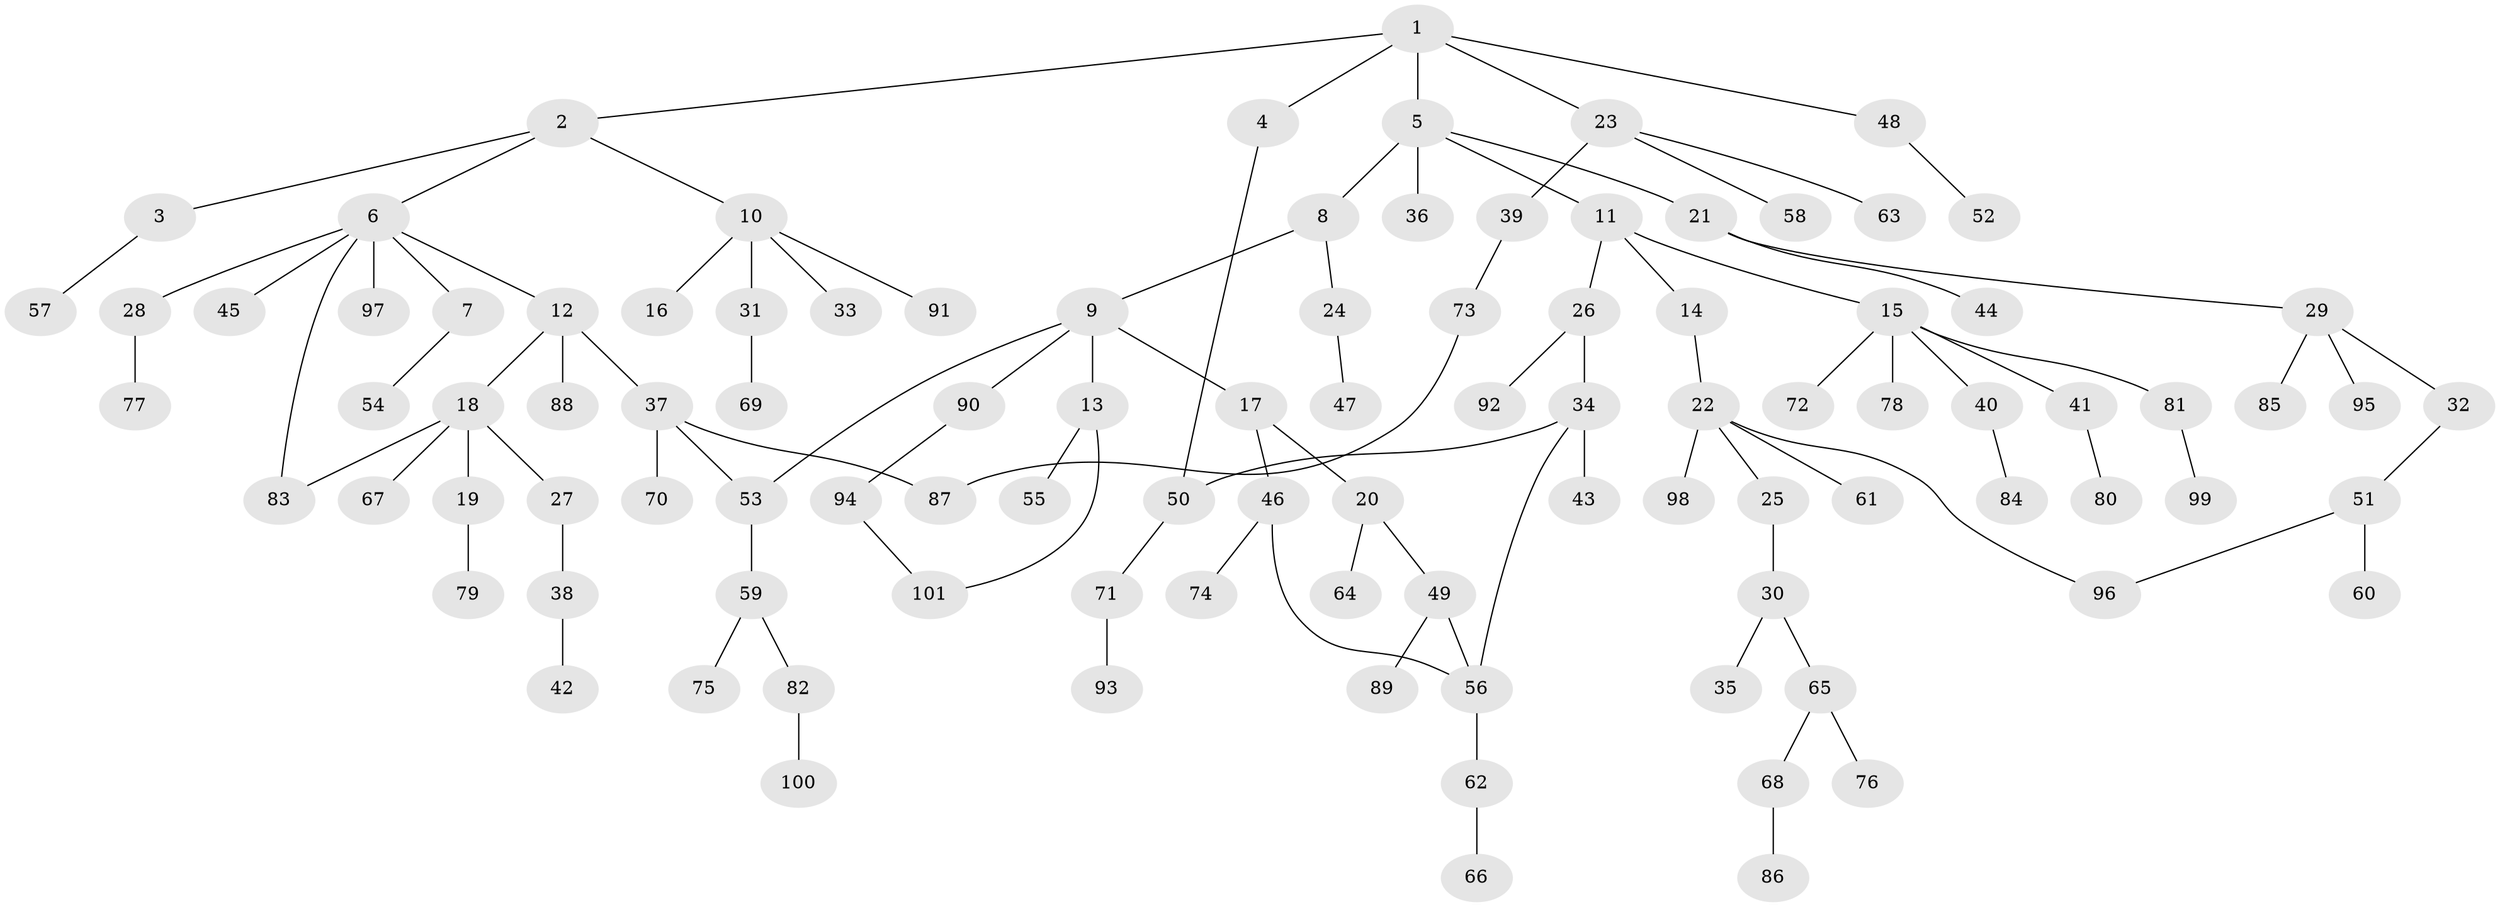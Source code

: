 // Generated by graph-tools (version 1.1) at 2025/49/03/09/25 03:49:26]
// undirected, 101 vertices, 108 edges
graph export_dot {
graph [start="1"]
  node [color=gray90,style=filled];
  1;
  2;
  3;
  4;
  5;
  6;
  7;
  8;
  9;
  10;
  11;
  12;
  13;
  14;
  15;
  16;
  17;
  18;
  19;
  20;
  21;
  22;
  23;
  24;
  25;
  26;
  27;
  28;
  29;
  30;
  31;
  32;
  33;
  34;
  35;
  36;
  37;
  38;
  39;
  40;
  41;
  42;
  43;
  44;
  45;
  46;
  47;
  48;
  49;
  50;
  51;
  52;
  53;
  54;
  55;
  56;
  57;
  58;
  59;
  60;
  61;
  62;
  63;
  64;
  65;
  66;
  67;
  68;
  69;
  70;
  71;
  72;
  73;
  74;
  75;
  76;
  77;
  78;
  79;
  80;
  81;
  82;
  83;
  84;
  85;
  86;
  87;
  88;
  89;
  90;
  91;
  92;
  93;
  94;
  95;
  96;
  97;
  98;
  99;
  100;
  101;
  1 -- 2;
  1 -- 4;
  1 -- 5;
  1 -- 23;
  1 -- 48;
  2 -- 3;
  2 -- 6;
  2 -- 10;
  3 -- 57;
  4 -- 50;
  5 -- 8;
  5 -- 11;
  5 -- 21;
  5 -- 36;
  6 -- 7;
  6 -- 12;
  6 -- 28;
  6 -- 45;
  6 -- 97;
  6 -- 83;
  7 -- 54;
  8 -- 9;
  8 -- 24;
  9 -- 13;
  9 -- 17;
  9 -- 90;
  9 -- 53;
  10 -- 16;
  10 -- 31;
  10 -- 33;
  10 -- 91;
  11 -- 14;
  11 -- 15;
  11 -- 26;
  12 -- 18;
  12 -- 37;
  12 -- 88;
  13 -- 55;
  13 -- 101;
  14 -- 22;
  15 -- 40;
  15 -- 41;
  15 -- 72;
  15 -- 78;
  15 -- 81;
  17 -- 20;
  17 -- 46;
  18 -- 19;
  18 -- 27;
  18 -- 67;
  18 -- 83;
  19 -- 79;
  20 -- 49;
  20 -- 64;
  21 -- 29;
  21 -- 44;
  22 -- 25;
  22 -- 61;
  22 -- 98;
  22 -- 96;
  23 -- 39;
  23 -- 58;
  23 -- 63;
  24 -- 47;
  25 -- 30;
  26 -- 34;
  26 -- 92;
  27 -- 38;
  28 -- 77;
  29 -- 32;
  29 -- 85;
  29 -- 95;
  30 -- 35;
  30 -- 65;
  31 -- 69;
  32 -- 51;
  34 -- 43;
  34 -- 56;
  34 -- 50;
  37 -- 53;
  37 -- 70;
  37 -- 87;
  38 -- 42;
  39 -- 73;
  40 -- 84;
  41 -- 80;
  46 -- 56;
  46 -- 74;
  48 -- 52;
  49 -- 89;
  49 -- 56;
  50 -- 71;
  51 -- 60;
  51 -- 96;
  53 -- 59;
  56 -- 62;
  59 -- 75;
  59 -- 82;
  62 -- 66;
  65 -- 68;
  65 -- 76;
  68 -- 86;
  71 -- 93;
  73 -- 87;
  81 -- 99;
  82 -- 100;
  90 -- 94;
  94 -- 101;
}
